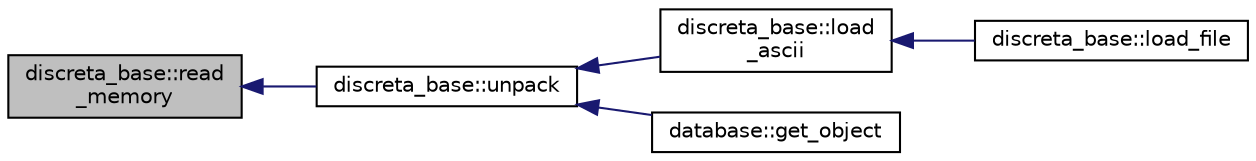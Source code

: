 digraph "discreta_base::read_memory"
{
  edge [fontname="Helvetica",fontsize="10",labelfontname="Helvetica",labelfontsize="10"];
  node [fontname="Helvetica",fontsize="10",shape=record];
  rankdir="LR";
  Node16109 [label="discreta_base::read\l_memory",height=0.2,width=0.4,color="black", fillcolor="grey75", style="filled", fontcolor="black"];
  Node16109 -> Node16110 [dir="back",color="midnightblue",fontsize="10",style="solid",fontname="Helvetica"];
  Node16110 [label="discreta_base::unpack",height=0.2,width=0.4,color="black", fillcolor="white", style="filled",URL="$d7/d71/classdiscreta__base.html#a62b20a8798c6fcfdc2ee4555bc3004b3"];
  Node16110 -> Node16111 [dir="back",color="midnightblue",fontsize="10",style="solid",fontname="Helvetica"];
  Node16111 [label="discreta_base::load\l_ascii",height=0.2,width=0.4,color="black", fillcolor="white", style="filled",URL="$d7/d71/classdiscreta__base.html#a48d7769e2b58ee14dca23bff7bb24fc4"];
  Node16111 -> Node16112 [dir="back",color="midnightblue",fontsize="10",style="solid",fontname="Helvetica"];
  Node16112 [label="discreta_base::load_file",height=0.2,width=0.4,color="black", fillcolor="white", style="filled",URL="$d7/d71/classdiscreta__base.html#a73a86b4ef5ef9305667b05003ea1b32e"];
  Node16110 -> Node16113 [dir="back",color="midnightblue",fontsize="10",style="solid",fontname="Helvetica"];
  Node16113 [label="database::get_object",height=0.2,width=0.4,color="black", fillcolor="white", style="filled",URL="$db/d72/classdatabase.html#af183761e73fedbd560d9545a36060efc"];
}
